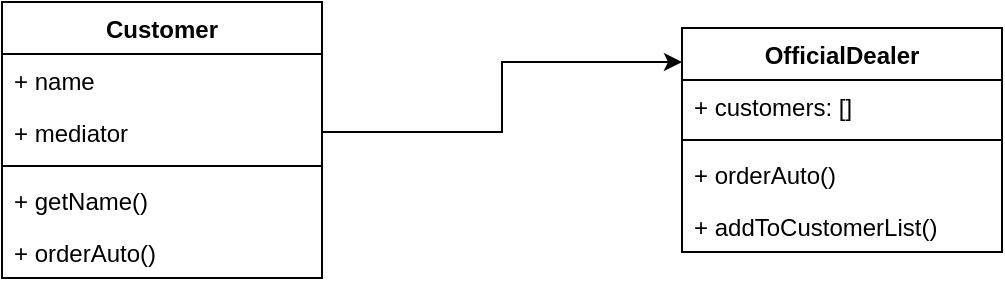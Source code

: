 <mxfile version="14.6.13" type="device"><diagram id="7eUsn4Nc_bNlIEhAEDSK" name="Страница 1"><mxGraphModel dx="1086" dy="806" grid="1" gridSize="10" guides="1" tooltips="1" connect="1" arrows="1" fold="1" page="1" pageScale="1" pageWidth="827" pageHeight="1169" math="0" shadow="0"><root><mxCell id="0"/><mxCell id="1" parent="0"/><mxCell id="J1X_6P5mVkOEhxW_Ynds-1" value="Customer" style="swimlane;fontStyle=1;align=center;verticalAlign=top;childLayout=stackLayout;horizontal=1;startSize=26;horizontalStack=0;resizeParent=1;resizeParentMax=0;resizeLast=0;collapsible=1;marginBottom=0;" vertex="1" parent="1"><mxGeometry x="130" y="270" width="160" height="138" as="geometry"/></mxCell><mxCell id="J1X_6P5mVkOEhxW_Ynds-2" value="+ name" style="text;strokeColor=none;fillColor=none;align=left;verticalAlign=top;spacingLeft=4;spacingRight=4;overflow=hidden;rotatable=0;points=[[0,0.5],[1,0.5]];portConstraint=eastwest;" vertex="1" parent="J1X_6P5mVkOEhxW_Ynds-1"><mxGeometry y="26" width="160" height="26" as="geometry"/></mxCell><mxCell id="J1X_6P5mVkOEhxW_Ynds-5" value="+ mediator&#10;" style="text;strokeColor=none;fillColor=none;align=left;verticalAlign=top;spacingLeft=4;spacingRight=4;overflow=hidden;rotatable=0;points=[[0,0.5],[1,0.5]];portConstraint=eastwest;" vertex="1" parent="J1X_6P5mVkOEhxW_Ynds-1"><mxGeometry y="52" width="160" height="26" as="geometry"/></mxCell><mxCell id="J1X_6P5mVkOEhxW_Ynds-3" value="" style="line;strokeWidth=1;fillColor=none;align=left;verticalAlign=middle;spacingTop=-1;spacingLeft=3;spacingRight=3;rotatable=0;labelPosition=right;points=[];portConstraint=eastwest;" vertex="1" parent="J1X_6P5mVkOEhxW_Ynds-1"><mxGeometry y="78" width="160" height="8" as="geometry"/></mxCell><mxCell id="J1X_6P5mVkOEhxW_Ynds-4" value="+ getName()" style="text;strokeColor=none;fillColor=none;align=left;verticalAlign=top;spacingLeft=4;spacingRight=4;overflow=hidden;rotatable=0;points=[[0,0.5],[1,0.5]];portConstraint=eastwest;" vertex="1" parent="J1X_6P5mVkOEhxW_Ynds-1"><mxGeometry y="86" width="160" height="26" as="geometry"/></mxCell><mxCell id="J1X_6P5mVkOEhxW_Ynds-6" value="+ orderAuto()" style="text;strokeColor=none;fillColor=none;align=left;verticalAlign=top;spacingLeft=4;spacingRight=4;overflow=hidden;rotatable=0;points=[[0,0.5],[1,0.5]];portConstraint=eastwest;" vertex="1" parent="J1X_6P5mVkOEhxW_Ynds-1"><mxGeometry y="112" width="160" height="26" as="geometry"/></mxCell><mxCell id="J1X_6P5mVkOEhxW_Ynds-8" value="OfficialDealer" style="swimlane;fontStyle=1;align=center;verticalAlign=top;childLayout=stackLayout;horizontal=1;startSize=26;horizontalStack=0;resizeParent=1;resizeParentMax=0;resizeLast=0;collapsible=1;marginBottom=0;" vertex="1" parent="1"><mxGeometry x="470" y="283" width="160" height="112" as="geometry"/></mxCell><mxCell id="J1X_6P5mVkOEhxW_Ynds-9" value="+ customers: []" style="text;strokeColor=none;fillColor=none;align=left;verticalAlign=top;spacingLeft=4;spacingRight=4;overflow=hidden;rotatable=0;points=[[0,0.5],[1,0.5]];portConstraint=eastwest;" vertex="1" parent="J1X_6P5mVkOEhxW_Ynds-8"><mxGeometry y="26" width="160" height="26" as="geometry"/></mxCell><mxCell id="J1X_6P5mVkOEhxW_Ynds-10" value="" style="line;strokeWidth=1;fillColor=none;align=left;verticalAlign=middle;spacingTop=-1;spacingLeft=3;spacingRight=3;rotatable=0;labelPosition=right;points=[];portConstraint=eastwest;" vertex="1" parent="J1X_6P5mVkOEhxW_Ynds-8"><mxGeometry y="52" width="160" height="8" as="geometry"/></mxCell><mxCell id="J1X_6P5mVkOEhxW_Ynds-11" value="+ orderAuto()" style="text;strokeColor=none;fillColor=none;align=left;verticalAlign=top;spacingLeft=4;spacingRight=4;overflow=hidden;rotatable=0;points=[[0,0.5],[1,0.5]];portConstraint=eastwest;" vertex="1" parent="J1X_6P5mVkOEhxW_Ynds-8"><mxGeometry y="60" width="160" height="26" as="geometry"/></mxCell><mxCell id="J1X_6P5mVkOEhxW_Ynds-12" value="+ addToCustomerList()" style="text;strokeColor=none;fillColor=none;align=left;verticalAlign=top;spacingLeft=4;spacingRight=4;overflow=hidden;rotatable=0;points=[[0,0.5],[1,0.5]];portConstraint=eastwest;" vertex="1" parent="J1X_6P5mVkOEhxW_Ynds-8"><mxGeometry y="86" width="160" height="26" as="geometry"/></mxCell><mxCell id="J1X_6P5mVkOEhxW_Ynds-13" style="edgeStyle=orthogonalEdgeStyle;rounded=0;orthogonalLoop=1;jettySize=auto;html=1;exitX=1;exitY=0.5;exitDx=0;exitDy=0;entryX=0;entryY=0.152;entryDx=0;entryDy=0;entryPerimeter=0;" edge="1" parent="1" source="J1X_6P5mVkOEhxW_Ynds-5" target="J1X_6P5mVkOEhxW_Ynds-8"><mxGeometry relative="1" as="geometry"/></mxCell></root></mxGraphModel></diagram></mxfile>